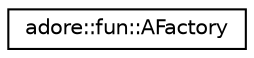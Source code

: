 digraph "Graphical Class Hierarchy"
{
 // LATEX_PDF_SIZE
  edge [fontname="Helvetica",fontsize="10",labelfontname="Helvetica",labelfontsize="10"];
  node [fontname="Helvetica",fontsize="10",shape=record];
  rankdir="LR";
  Node0 [label="adore::fun::AFactory",height=0.2,width=0.4,color="black", fillcolor="white", style="filled",URL="$classadore_1_1fun_1_1AFactory.html",tooltip=" "];
}
